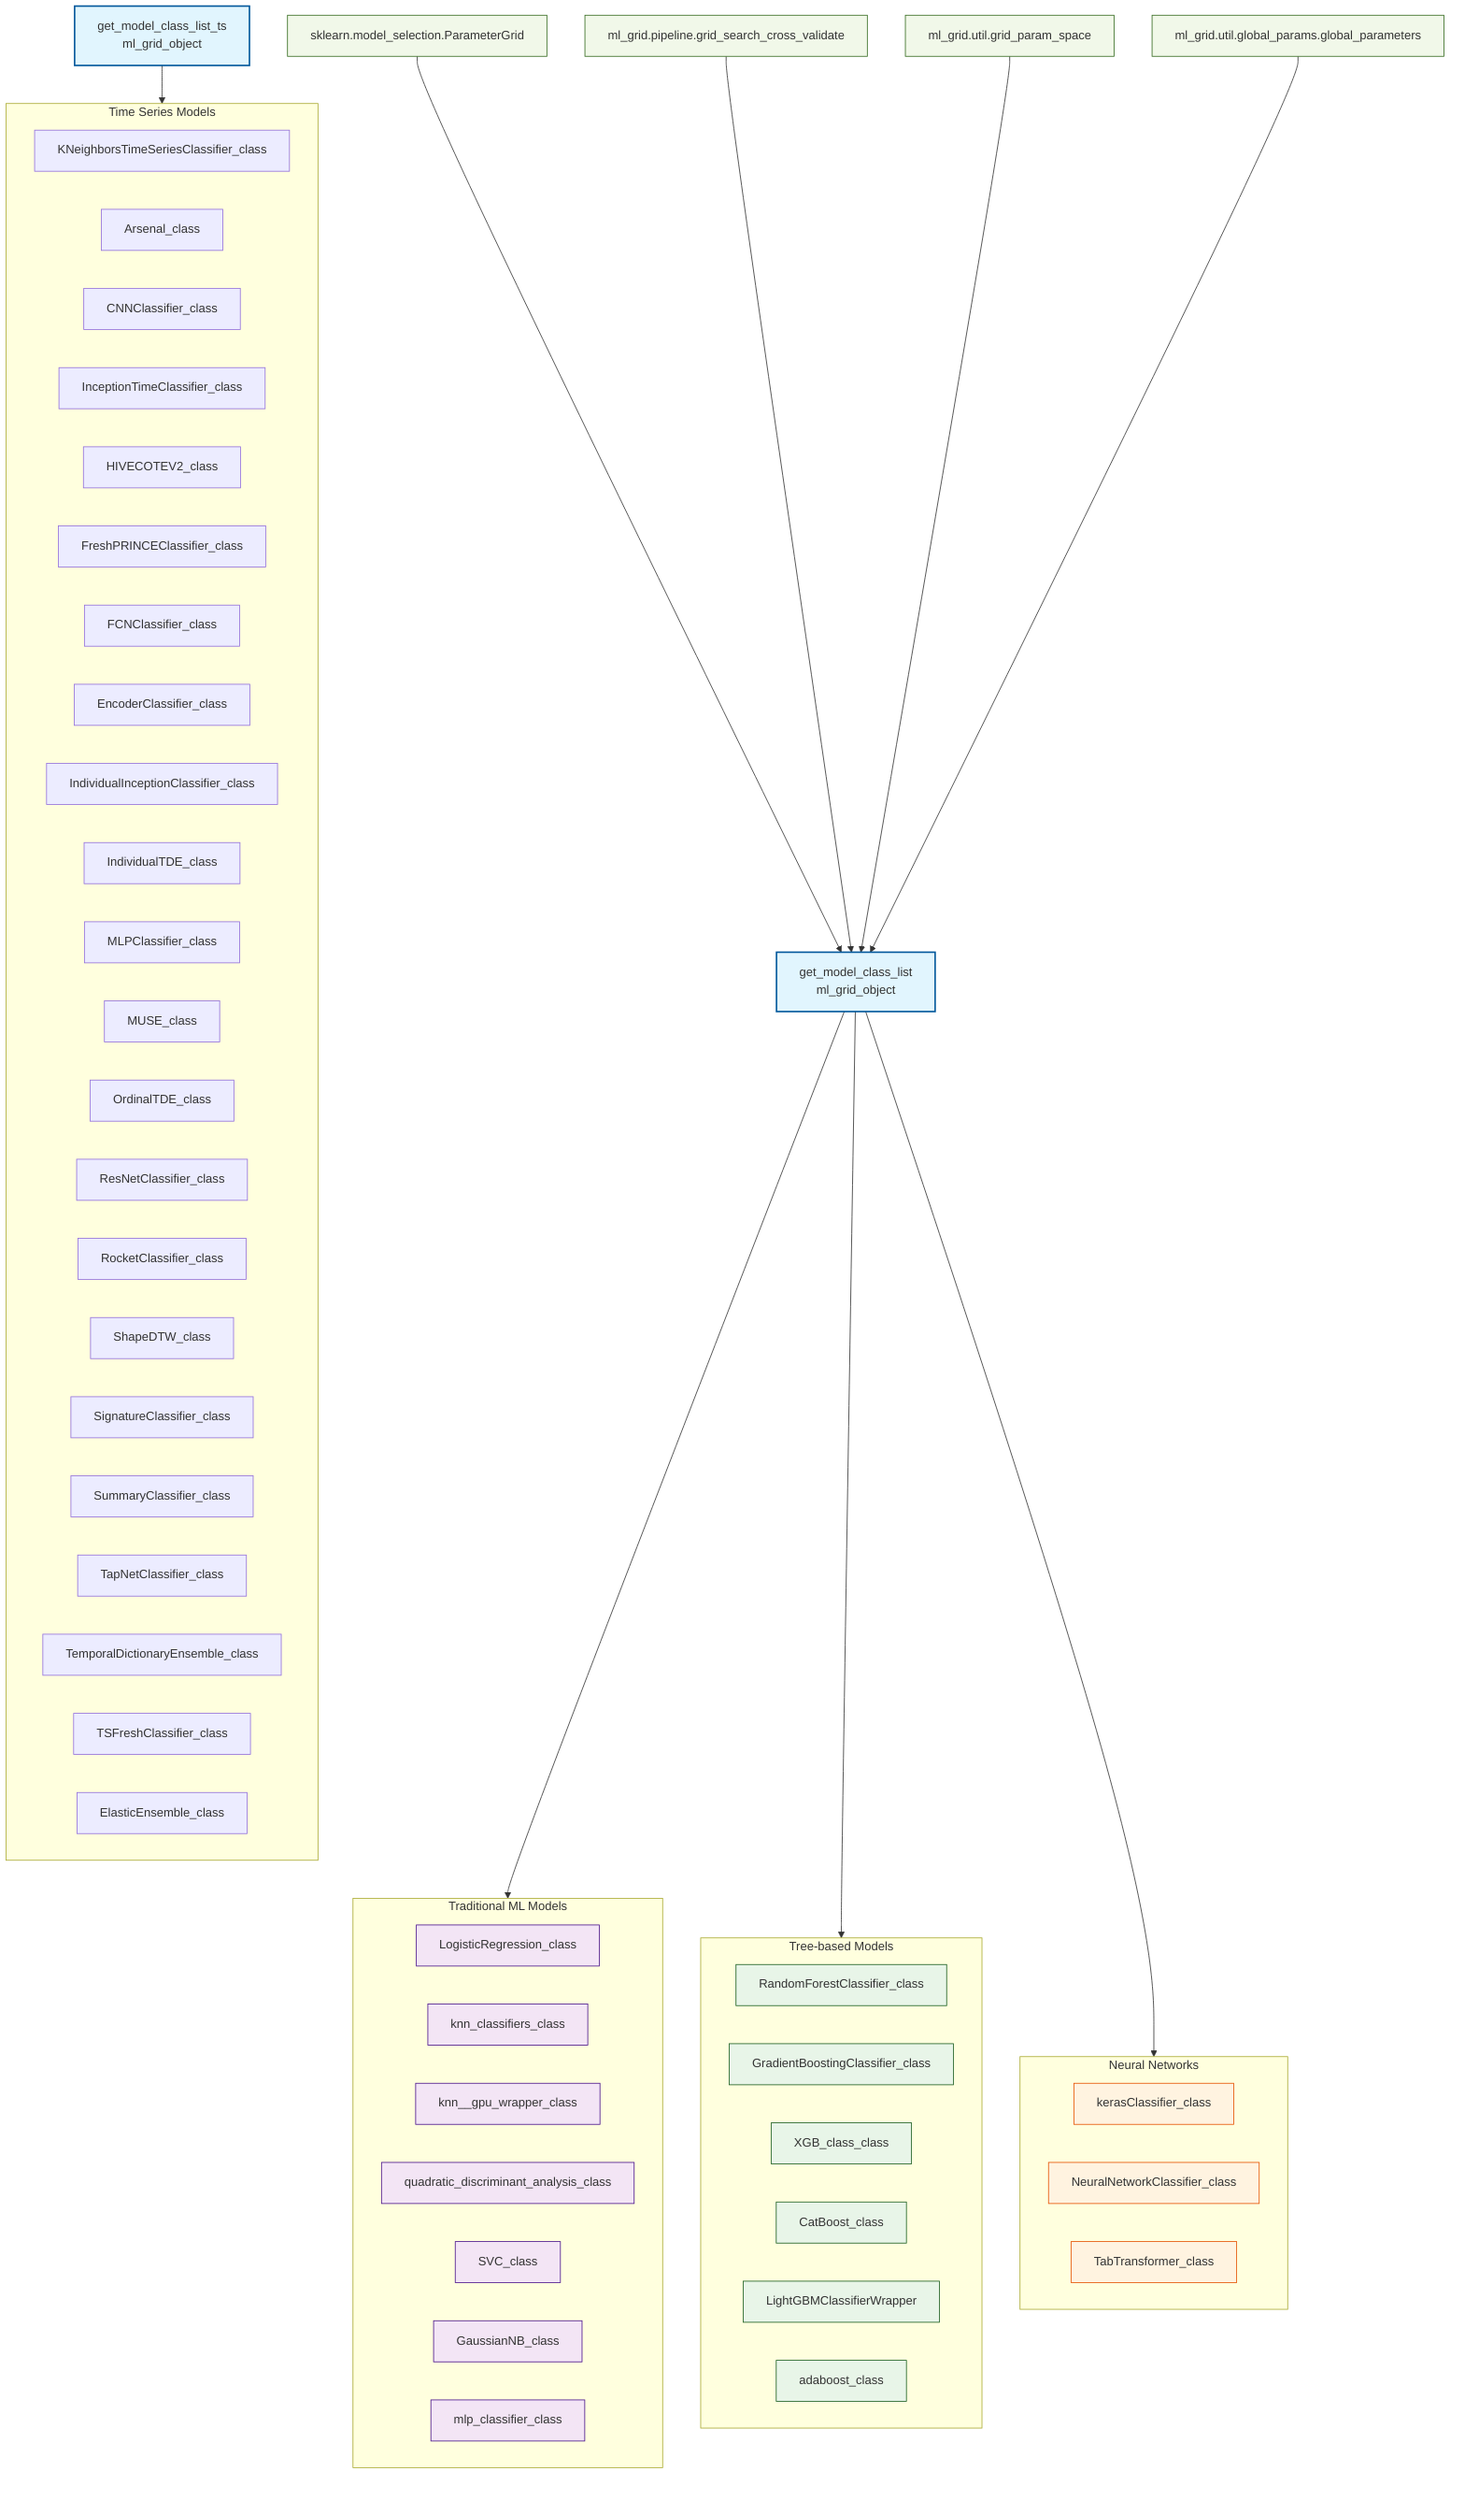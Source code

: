 graph TB
    %% External Dependencies
    sklearn[sklearn.model_selection.ParameterGrid]
    pipeline[ml_grid.pipeline.grid_search_cross_validate]
    utils[ml_grid.util.grid_param_space]
    globals[ml_grid.util.global_params.global_parameters]
    
    %% Main Functions
    get_model_class_list[get_model_class_list<br/>ml_grid_object]
    get_model_class_list_ts[get_model_class_list_ts<br/>ml_grid_object]
    
    %% Traditional ML Models
    subgraph Traditional["Traditional ML Models"]
        LogisticRegression_class[LogisticRegression_class]
        knn_classifiers_class[knn_classifiers_class]
        knn__gpu_wrapper_class[knn__gpu_wrapper_class]
        quadratic_discriminant_analysis_class[quadratic_discriminant_analysis_class]
        SVC_class[SVC_class]
        GaussianNB_class[GaussianNB_class]
        mlp_classifier_class[mlp_classifier_class]
    end
    
    %% Tree-based Models
    subgraph TreeBased["Tree-based Models"]
        RandomForestClassifier_class[RandomForestClassifier_class]
        GradientBoostingClassifier_class[GradientBoostingClassifier_class]
        XGB_class_class[XGB_class_class]
        CatBoost_class[CatBoost_class]
        LightGBMClassifierWrapper[LightGBMClassifierWrapper]
        adaboost_class[adaboost_class]
    end
    
    %% Neural Networks
    subgraph NeuralNets["Neural Networks"]
        kerasClassifier_class[kerasClassifier_class]
        NeuralNetworkClassifier_class[NeuralNetworkClassifier_class]
        TabTransformer_class[TabTransformer_class]
    end
    
    %% Time Series Models
    subgraph TimeSeries["Time Series Models"]
        KNeighborsTimeSeriesClassifier_class[KNeighborsTimeSeriesClassifier_class]
        Arsenal_class[Arsenal_class]
        CNNClassifier_class[CNNClassifier_class]
        InceptionTimeClassifier_class[InceptionTimeClassifier_class]
        HIVECOTEV2_class[HIVECOTEV2_class]
        FreshPRINCEClassifier_class[FreshPRINCEClassifier_class]
        FCNClassifier_class[FCNClassifier_class]
        EncoderClassifier_class[EncoderClassifier_class]
        IndividualInceptionClassifier_class[IndividualInceptionClassifier_class]
        IndividualTDE_class[IndividualTDE_class]
        MLPClassifier_class[MLPClassifier_class]
        MUSE_class[MUSE_class]
        OrdinalTDE_class[OrdinalTDE_class]
        ResNetClassifier_class[ResNetClassifier_class]
        RocketClassifier_class[RocketClassifier_class]
        ShapeDTW_class[ShapeDTW_class]
        SignatureClassifier_class[SignatureClassifier_class]
        SummaryClassifier_class[SummaryClassifier_class]
        TapNetClassifier_class[TapNetClassifier_class]
        TemporalDictionaryEnsemble_class[TemporalDictionaryEnsemble_class]
        TSFreshClassifier_class[TSFreshClassifier_class]
        ElasticEnsemble_class[ElasticEnsemble_class]
    end
    
    %% Relationships
    sklearn --> get_model_class_list
    pipeline --> get_model_class_list
    utils --> get_model_class_list
    globals --> get_model_class_list
    
    get_model_class_list --> Traditional
    get_model_class_list --> TreeBased
    get_model_class_list --> NeuralNets
    
    get_model_class_list_ts --> TimeSeries
    
    %% Styling
    classDef functionStyle fill:#e1f5fe,stroke:#01579b,stroke-width:2px
    classDef traditionalStyle fill:#f3e5f5,stroke:#4a148c,stroke-width:1px
    classDef treeStyle fill:#e8f5e8,stroke:#1b5e20,stroke-width:1px
    classDef neuralStyle fill:#fff3e0,stroke:#e65100,stroke-width:1px
    classDef timeSeriesStyle fill:#fce4ec,stroke:#880e4f,stroke-width:1px
    classDef utilStyle fill:#f1f8e9,stroke:#33691e,stroke-width:1px
    
    class get_model_class_list,get_model_class_list_ts functionStyle
    class LogisticRegression_class,knn_classifiers_class,knn__gpu_wrapper_class,quadratic_discriminant_analysis_class,SVC_class,GaussianNB_class,mlp_classifier_class traditionalStyle
    class RandomForestClassifier_class,GradientBoostingClassifier_class,XGB_class_class,CatBoost_class,LightGBMClassifierWrapper,adaboost_class treeStyle
    class kerasClassifier_class,NeuralNetworkClassifier_class,TabTransformer_class neuralStyle
    class sklearn,pipeline,utils,globals utilStyle